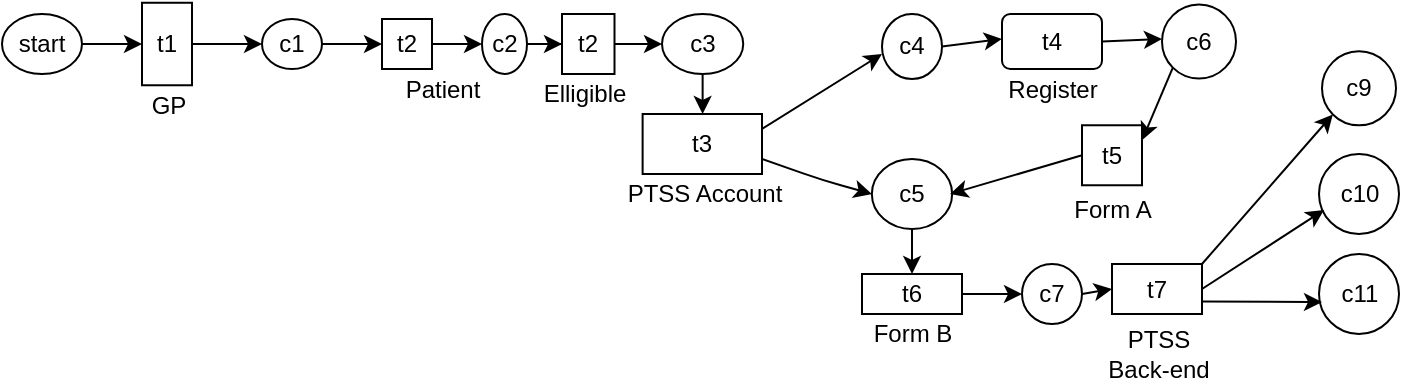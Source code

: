 <mxfile version="14.2.7" type="github">
  <diagram id="C5RBs43oDa-KdzZeNtuy" name="Page-1">
    <mxGraphModel dx="1695" dy="1599" grid="1" gridSize="10" guides="1" tooltips="1" connect="1" arrows="1" fold="1" page="1" pageScale="1" pageWidth="827" pageHeight="1169" math="0" shadow="0">
      <root>
        <mxCell id="WIyWlLk6GJQsqaUBKTNV-0" />
        <mxCell id="WIyWlLk6GJQsqaUBKTNV-1" parent="WIyWlLk6GJQsqaUBKTNV-0" />
        <mxCell id="H8LJvpcK38ozFM1UjVnZ-5" value="" style="edgeStyle=orthogonalEdgeStyle;rounded=0;orthogonalLoop=1;jettySize=auto;html=1;" edge="1" parent="WIyWlLk6GJQsqaUBKTNV-1" source="H8LJvpcK38ozFM1UjVnZ-0" target="H8LJvpcK38ozFM1UjVnZ-4">
          <mxGeometry relative="1" as="geometry" />
        </mxCell>
        <mxCell id="H8LJvpcK38ozFM1UjVnZ-0" value="start" style="ellipse;whiteSpace=wrap;html=1;" vertex="1" parent="WIyWlLk6GJQsqaUBKTNV-1">
          <mxGeometry x="-10" y="-390" width="40" height="30" as="geometry" />
        </mxCell>
        <mxCell id="H8LJvpcK38ozFM1UjVnZ-8" value="" style="edgeStyle=orthogonalEdgeStyle;rounded=0;orthogonalLoop=1;jettySize=auto;html=1;" edge="1" parent="WIyWlLk6GJQsqaUBKTNV-1" source="H8LJvpcK38ozFM1UjVnZ-4" target="H8LJvpcK38ozFM1UjVnZ-7">
          <mxGeometry relative="1" as="geometry" />
        </mxCell>
        <object label="t1" id="H8LJvpcK38ozFM1UjVnZ-4">
          <mxCell style="whiteSpace=wrap;html=1;" vertex="1" parent="WIyWlLk6GJQsqaUBKTNV-1">
            <mxGeometry x="60" y="-395.62" width="25" height="41.25" as="geometry" />
          </mxCell>
        </object>
        <mxCell id="H8LJvpcK38ozFM1UjVnZ-6" value="GP" style="text;html=1;resizable=0;autosize=1;align=center;verticalAlign=middle;points=[];fillColor=none;strokeColor=none;rounded=0;" vertex="1" parent="WIyWlLk6GJQsqaUBKTNV-1">
          <mxGeometry x="57.5" y="-354.37" width="30" height="20" as="geometry" />
        </mxCell>
        <mxCell id="H8LJvpcK38ozFM1UjVnZ-10" value="" style="edgeStyle=orthogonalEdgeStyle;rounded=0;orthogonalLoop=1;jettySize=auto;html=1;" edge="1" parent="WIyWlLk6GJQsqaUBKTNV-1" source="H8LJvpcK38ozFM1UjVnZ-7" target="H8LJvpcK38ozFM1UjVnZ-9">
          <mxGeometry relative="1" as="geometry" />
        </mxCell>
        <mxCell id="H8LJvpcK38ozFM1UjVnZ-7" value="c1" style="ellipse;whiteSpace=wrap;html=1;" vertex="1" parent="WIyWlLk6GJQsqaUBKTNV-1">
          <mxGeometry x="120" y="-387.5" width="30" height="25" as="geometry" />
        </mxCell>
        <mxCell id="H8LJvpcK38ozFM1UjVnZ-15" value="" style="edgeStyle=orthogonalEdgeStyle;rounded=0;orthogonalLoop=1;jettySize=auto;html=1;" edge="1" parent="WIyWlLk6GJQsqaUBKTNV-1" source="H8LJvpcK38ozFM1UjVnZ-9" target="H8LJvpcK38ozFM1UjVnZ-14">
          <mxGeometry relative="1" as="geometry" />
        </mxCell>
        <mxCell id="H8LJvpcK38ozFM1UjVnZ-9" value="t2" style="whiteSpace=wrap;html=1;" vertex="1" parent="WIyWlLk6GJQsqaUBKTNV-1">
          <mxGeometry x="180" y="-387.5" width="25" height="25" as="geometry" />
        </mxCell>
        <mxCell id="H8LJvpcK38ozFM1UjVnZ-11" value="Patient" style="text;html=1;resizable=0;autosize=1;align=center;verticalAlign=middle;points=[];fillColor=none;strokeColor=none;rounded=0;" vertex="1" parent="WIyWlLk6GJQsqaUBKTNV-1">
          <mxGeometry x="185" y="-362.5" width="50" height="20" as="geometry" />
        </mxCell>
        <mxCell id="H8LJvpcK38ozFM1UjVnZ-17" value="" style="edgeStyle=orthogonalEdgeStyle;rounded=0;orthogonalLoop=1;jettySize=auto;html=1;" edge="1" parent="WIyWlLk6GJQsqaUBKTNV-1" source="H8LJvpcK38ozFM1UjVnZ-14" target="H8LJvpcK38ozFM1UjVnZ-16">
          <mxGeometry relative="1" as="geometry" />
        </mxCell>
        <mxCell id="H8LJvpcK38ozFM1UjVnZ-14" value="c2" style="ellipse;whiteSpace=wrap;html=1;" vertex="1" parent="WIyWlLk6GJQsqaUBKTNV-1">
          <mxGeometry x="230" y="-390" width="22.5" height="30" as="geometry" />
        </mxCell>
        <mxCell id="H8LJvpcK38ozFM1UjVnZ-20" value="" style="edgeStyle=orthogonalEdgeStyle;rounded=0;orthogonalLoop=1;jettySize=auto;html=1;" edge="1" parent="WIyWlLk6GJQsqaUBKTNV-1" source="H8LJvpcK38ozFM1UjVnZ-16" target="H8LJvpcK38ozFM1UjVnZ-19">
          <mxGeometry relative="1" as="geometry" />
        </mxCell>
        <mxCell id="H8LJvpcK38ozFM1UjVnZ-16" value="t2" style="whiteSpace=wrap;html=1;" vertex="1" parent="WIyWlLk6GJQsqaUBKTNV-1">
          <mxGeometry x="270" y="-390" width="26.25" height="30" as="geometry" />
        </mxCell>
        <mxCell id="H8LJvpcK38ozFM1UjVnZ-18" value="Elligible" style="text;html=1;resizable=0;autosize=1;align=center;verticalAlign=middle;points=[];fillColor=none;strokeColor=none;rounded=0;" vertex="1" parent="WIyWlLk6GJQsqaUBKTNV-1">
          <mxGeometry x="251.25" y="-360" width="60" height="20" as="geometry" />
        </mxCell>
        <mxCell id="H8LJvpcK38ozFM1UjVnZ-22" value="" style="edgeStyle=orthogonalEdgeStyle;rounded=0;orthogonalLoop=1;jettySize=auto;html=1;" edge="1" parent="WIyWlLk6GJQsqaUBKTNV-1" source="H8LJvpcK38ozFM1UjVnZ-19" target="H8LJvpcK38ozFM1UjVnZ-21">
          <mxGeometry relative="1" as="geometry" />
        </mxCell>
        <mxCell id="H8LJvpcK38ozFM1UjVnZ-19" value="c3" style="ellipse;whiteSpace=wrap;html=1;" vertex="1" parent="WIyWlLk6GJQsqaUBKTNV-1">
          <mxGeometry x="320" y="-390" width="40.62" height="30" as="geometry" />
        </mxCell>
        <mxCell id="H8LJvpcK38ozFM1UjVnZ-21" value="t3" style="whiteSpace=wrap;html=1;" vertex="1" parent="WIyWlLk6GJQsqaUBKTNV-1">
          <mxGeometry x="310.31" y="-340" width="59.69" height="30" as="geometry" />
        </mxCell>
        <mxCell id="H8LJvpcK38ozFM1UjVnZ-23" value="PTSS Account" style="text;html=1;resizable=0;autosize=1;align=center;verticalAlign=middle;points=[];fillColor=none;strokeColor=none;rounded=0;" vertex="1" parent="WIyWlLk6GJQsqaUBKTNV-1">
          <mxGeometry x="296.25" y="-310" width="90" height="20" as="geometry" />
        </mxCell>
        <mxCell id="H8LJvpcK38ozFM1UjVnZ-24" value="c4" style="ellipse;whiteSpace=wrap;html=1;" vertex="1" parent="WIyWlLk6GJQsqaUBKTNV-1">
          <mxGeometry x="430" y="-390" width="30" height="32.5" as="geometry" />
        </mxCell>
        <mxCell id="H8LJvpcK38ozFM1UjVnZ-28" value="c5" style="ellipse;whiteSpace=wrap;html=1;" vertex="1" parent="WIyWlLk6GJQsqaUBKTNV-1">
          <mxGeometry x="424.93" y="-317.5" width="40.15" height="35" as="geometry" />
        </mxCell>
        <mxCell id="H8LJvpcK38ozFM1UjVnZ-30" value="" style="endArrow=classic;html=1;exitX=1;exitY=0.25;exitDx=0;exitDy=0;" edge="1" parent="WIyWlLk6GJQsqaUBKTNV-1" source="H8LJvpcK38ozFM1UjVnZ-21">
          <mxGeometry width="50" height="50" relative="1" as="geometry">
            <mxPoint x="386.25" y="-325" as="sourcePoint" />
            <mxPoint x="430" y="-370" as="targetPoint" />
          </mxGeometry>
        </mxCell>
        <mxCell id="H8LJvpcK38ozFM1UjVnZ-32" value="" style="endArrow=classic;html=1;entryX=0;entryY=0.5;entryDx=0;entryDy=0;exitX=1;exitY=0.75;exitDx=0;exitDy=0;" edge="1" parent="WIyWlLk6GJQsqaUBKTNV-1" source="H8LJvpcK38ozFM1UjVnZ-21" target="H8LJvpcK38ozFM1UjVnZ-28">
          <mxGeometry width="50" height="50" relative="1" as="geometry">
            <mxPoint x="420" y="-180" as="sourcePoint" />
            <mxPoint x="470" y="-230" as="targetPoint" />
            <Array as="points">
              <mxPoint x="400" y="-307" />
            </Array>
          </mxGeometry>
        </mxCell>
        <mxCell id="H8LJvpcK38ozFM1UjVnZ-33" value="t4" style="rounded=1;whiteSpace=wrap;html=1;" vertex="1" parent="WIyWlLk6GJQsqaUBKTNV-1">
          <mxGeometry x="490" y="-390" width="50" height="27.5" as="geometry" />
        </mxCell>
        <mxCell id="H8LJvpcK38ozFM1UjVnZ-34" value="Form A" style="text;html=1;align=center;verticalAlign=middle;resizable=0;points=[];autosize=1;" vertex="1" parent="WIyWlLk6GJQsqaUBKTNV-1">
          <mxGeometry x="520" y="-302.5" width="50" height="20" as="geometry" />
        </mxCell>
        <mxCell id="H8LJvpcK38ozFM1UjVnZ-35" value="" style="endArrow=classic;html=1;exitX=1;exitY=0.5;exitDx=0;exitDy=0;" edge="1" parent="WIyWlLk6GJQsqaUBKTNV-1" source="H8LJvpcK38ozFM1UjVnZ-24">
          <mxGeometry width="50" height="50" relative="1" as="geometry">
            <mxPoint x="440" y="-327.5" as="sourcePoint" />
            <mxPoint x="490" y="-377.5" as="targetPoint" />
            <Array as="points" />
          </mxGeometry>
        </mxCell>
        <mxCell id="H8LJvpcK38ozFM1UjVnZ-36" value="Register" style="text;html=1;resizable=0;autosize=1;align=center;verticalAlign=middle;points=[];fillColor=none;strokeColor=none;rounded=0;" vertex="1" parent="WIyWlLk6GJQsqaUBKTNV-1">
          <mxGeometry x="485" y="-362.5" width="60" height="20" as="geometry" />
        </mxCell>
        <mxCell id="H8LJvpcK38ozFM1UjVnZ-37" value="c6" style="ellipse;whiteSpace=wrap;html=1;aspect=fixed;" vertex="1" parent="WIyWlLk6GJQsqaUBKTNV-1">
          <mxGeometry x="570" y="-394.75" width="37" height="37" as="geometry" />
        </mxCell>
        <mxCell id="H8LJvpcK38ozFM1UjVnZ-41" value="" style="endArrow=classic;html=1;exitX=1;exitY=0.5;exitDx=0;exitDy=0;" edge="1" parent="WIyWlLk6GJQsqaUBKTNV-1" source="H8LJvpcK38ozFM1UjVnZ-33">
          <mxGeometry width="50" height="50" relative="1" as="geometry">
            <mxPoint x="520" y="-327.5" as="sourcePoint" />
            <mxPoint x="570" y="-377.5" as="targetPoint" />
          </mxGeometry>
        </mxCell>
        <mxCell id="H8LJvpcK38ozFM1UjVnZ-42" value="t5" style="whiteSpace=wrap;html=1;aspect=fixed;" vertex="1" parent="WIyWlLk6GJQsqaUBKTNV-1">
          <mxGeometry x="530" y="-334.37" width="30" height="30" as="geometry" />
        </mxCell>
        <mxCell id="H8LJvpcK38ozFM1UjVnZ-43" value="" style="endArrow=classic;html=1;exitX=0;exitY=0.5;exitDx=0;exitDy=0;" edge="1" parent="WIyWlLk6GJQsqaUBKTNV-1" source="H8LJvpcK38ozFM1UjVnZ-42">
          <mxGeometry width="50" height="50" relative="1" as="geometry">
            <mxPoint x="414" y="-250" as="sourcePoint" />
            <mxPoint x="464" y="-300" as="targetPoint" />
          </mxGeometry>
        </mxCell>
        <mxCell id="H8LJvpcK38ozFM1UjVnZ-44" value="" style="endArrow=classic;html=1;entryX=1;entryY=0.25;entryDx=0;entryDy=0;exitX=0;exitY=1;exitDx=0;exitDy=0;" edge="1" parent="WIyWlLk6GJQsqaUBKTNV-1" source="H8LJvpcK38ozFM1UjVnZ-37" target="H8LJvpcK38ozFM1UjVnZ-42">
          <mxGeometry width="50" height="50" relative="1" as="geometry">
            <mxPoint x="545" y="-275" as="sourcePoint" />
            <mxPoint x="595" y="-325" as="targetPoint" />
          </mxGeometry>
        </mxCell>
        <mxCell id="H8LJvpcK38ozFM1UjVnZ-46" value="" style="endArrow=classic;html=1;exitX=0.5;exitY=1;exitDx=0;exitDy=0;entryX=0.5;entryY=0;entryDx=0;entryDy=0;" edge="1" parent="WIyWlLk6GJQsqaUBKTNV-1" source="H8LJvpcK38ozFM1UjVnZ-28">
          <mxGeometry width="50" height="50" relative="1" as="geometry">
            <mxPoint x="420" y="-180" as="sourcePoint" />
            <mxPoint x="445" y="-260" as="targetPoint" />
          </mxGeometry>
        </mxCell>
        <mxCell id="H8LJvpcK38ozFM1UjVnZ-47" value="t6" style="rounded=0;whiteSpace=wrap;html=1;" vertex="1" parent="WIyWlLk6GJQsqaUBKTNV-1">
          <mxGeometry x="420" y="-260" width="50" height="20" as="geometry" />
        </mxCell>
        <mxCell id="H8LJvpcK38ozFM1UjVnZ-48" value="Form B" style="text;html=1;align=center;verticalAlign=middle;resizable=0;points=[];autosize=1;" vertex="1" parent="WIyWlLk6GJQsqaUBKTNV-1">
          <mxGeometry x="420" y="-240" width="50" height="20" as="geometry" />
        </mxCell>
        <mxCell id="H8LJvpcK38ozFM1UjVnZ-52" value="" style="endArrow=classic;html=1;exitX=1;exitY=0.5;exitDx=0;exitDy=0;" edge="1" parent="WIyWlLk6GJQsqaUBKTNV-1" source="H8LJvpcK38ozFM1UjVnZ-47" target="H8LJvpcK38ozFM1UjVnZ-53">
          <mxGeometry width="50" height="50" relative="1" as="geometry">
            <mxPoint x="370" y="-160" as="sourcePoint" />
            <mxPoint x="420" y="-210" as="targetPoint" />
          </mxGeometry>
        </mxCell>
        <mxCell id="H8LJvpcK38ozFM1UjVnZ-53" value="c7" style="ellipse;whiteSpace=wrap;html=1;aspect=fixed;" vertex="1" parent="WIyWlLk6GJQsqaUBKTNV-1">
          <mxGeometry x="500" y="-265" width="30" height="30" as="geometry" />
        </mxCell>
        <mxCell id="H8LJvpcK38ozFM1UjVnZ-55" value="t7" style="rounded=0;whiteSpace=wrap;html=1;" vertex="1" parent="WIyWlLk6GJQsqaUBKTNV-1">
          <mxGeometry x="545" y="-265" width="45" height="25" as="geometry" />
        </mxCell>
        <mxCell id="H8LJvpcK38ozFM1UjVnZ-56" value="" style="endArrow=classic;html=1;exitX=1;exitY=0.5;exitDx=0;exitDy=0;entryX=0;entryY=0.5;entryDx=0;entryDy=0;" edge="1" parent="WIyWlLk6GJQsqaUBKTNV-1" source="H8LJvpcK38ozFM1UjVnZ-53" target="H8LJvpcK38ozFM1UjVnZ-55">
          <mxGeometry width="50" height="50" relative="1" as="geometry">
            <mxPoint x="370" y="-160" as="sourcePoint" />
            <mxPoint x="420" y="-210" as="targetPoint" />
          </mxGeometry>
        </mxCell>
        <mxCell id="H8LJvpcK38ozFM1UjVnZ-57" value="c9" style="ellipse;whiteSpace=wrap;html=1;aspect=fixed;" vertex="1" parent="WIyWlLk6GJQsqaUBKTNV-1">
          <mxGeometry x="650" y="-371.37" width="37" height="37" as="geometry" />
        </mxCell>
        <mxCell id="H8LJvpcK38ozFM1UjVnZ-58" value="c10" style="ellipse;whiteSpace=wrap;html=1;aspect=fixed;" vertex="1" parent="WIyWlLk6GJQsqaUBKTNV-1">
          <mxGeometry x="648.5" y="-320" width="40" height="40" as="geometry" />
        </mxCell>
        <mxCell id="H8LJvpcK38ozFM1UjVnZ-59" value="c11" style="ellipse;whiteSpace=wrap;html=1;aspect=fixed;" vertex="1" parent="WIyWlLk6GJQsqaUBKTNV-1">
          <mxGeometry x="648.5" y="-270" width="40" height="40" as="geometry" />
        </mxCell>
        <mxCell id="H8LJvpcK38ozFM1UjVnZ-60" value="" style="endArrow=classic;html=1;exitX=1;exitY=0;exitDx=0;exitDy=0;entryX=0;entryY=1;entryDx=0;entryDy=0;" edge="1" parent="WIyWlLk6GJQsqaUBKTNV-1" source="H8LJvpcK38ozFM1UjVnZ-55" target="H8LJvpcK38ozFM1UjVnZ-57">
          <mxGeometry width="50" height="50" relative="1" as="geometry">
            <mxPoint x="400" y="-160" as="sourcePoint" />
            <mxPoint x="450" y="-210" as="targetPoint" />
          </mxGeometry>
        </mxCell>
        <mxCell id="H8LJvpcK38ozFM1UjVnZ-61" value="" style="endArrow=classic;html=1;exitX=1;exitY=0.5;exitDx=0;exitDy=0;entryX=0.063;entryY=0.7;entryDx=0;entryDy=0;entryPerimeter=0;" edge="1" parent="WIyWlLk6GJQsqaUBKTNV-1" source="H8LJvpcK38ozFM1UjVnZ-55" target="H8LJvpcK38ozFM1UjVnZ-58">
          <mxGeometry width="50" height="50" relative="1" as="geometry">
            <mxPoint x="400" y="-160" as="sourcePoint" />
            <mxPoint x="450" y="-210" as="targetPoint" />
          </mxGeometry>
        </mxCell>
        <mxCell id="H8LJvpcK38ozFM1UjVnZ-62" value="&lt;div&gt;PTSS &lt;br&gt;&lt;/div&gt;&lt;div&gt;Back-end&lt;/div&gt;" style="text;html=1;align=center;verticalAlign=middle;resizable=0;points=[];autosize=1;" vertex="1" parent="WIyWlLk6GJQsqaUBKTNV-1">
          <mxGeometry x="532.5" y="-235" width="70" height="30" as="geometry" />
        </mxCell>
        <mxCell id="H8LJvpcK38ozFM1UjVnZ-66" value="" style="endArrow=classic;html=1;exitX=1;exitY=0.75;exitDx=0;exitDy=0;" edge="1" parent="WIyWlLk6GJQsqaUBKTNV-1" source="H8LJvpcK38ozFM1UjVnZ-55">
          <mxGeometry width="50" height="50" relative="1" as="geometry">
            <mxPoint x="400" y="-160" as="sourcePoint" />
            <mxPoint x="650" y="-246" as="targetPoint" />
          </mxGeometry>
        </mxCell>
      </root>
    </mxGraphModel>
  </diagram>
</mxfile>
